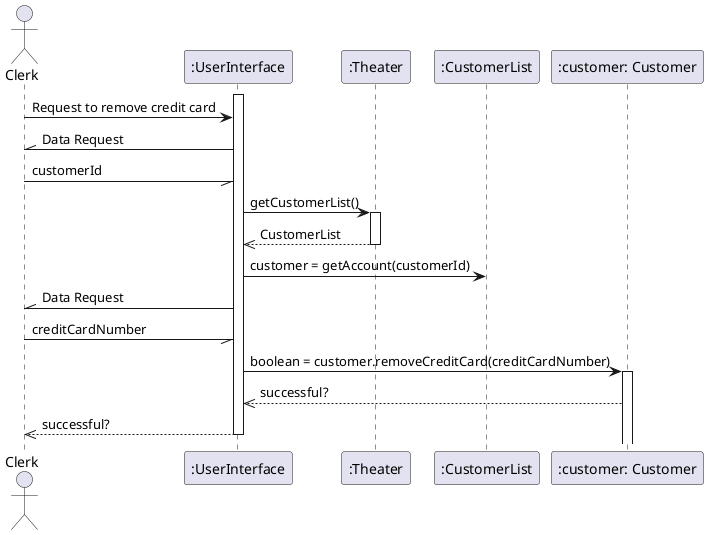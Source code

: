 @startuml
actor Clerk

activate ":UserInterface"
Clerk -> ":UserInterface" : Request to remove credit card
Clerk //- ":UserInterface": Data Request
Clerk -// ":UserInterface": customerId

":UserInterface" -> ":Theater" : getCustomerList()
activate ":Theater"
":Theater" -->> ":UserInterface": CustomerList
deactivate ":Theater"
":UserInterface" -> ":CustomerList": customer = getAccount(customerId)
Clerk //- ":UserInterface": Data Request
Clerk -// ":UserInterface": creditCardNumber
":UserInterface" -> ":customer: Customer" : boolean = customer.removeCreditCard(creditCardNumber)
activate ":customer: Customer"
":customer: Customer" -->> ":UserInterface" : successful?
deactivate ":CustomerList"
":UserInterface" -->> Clerk : successful?
deactivate ":UserInterface"
@enduml